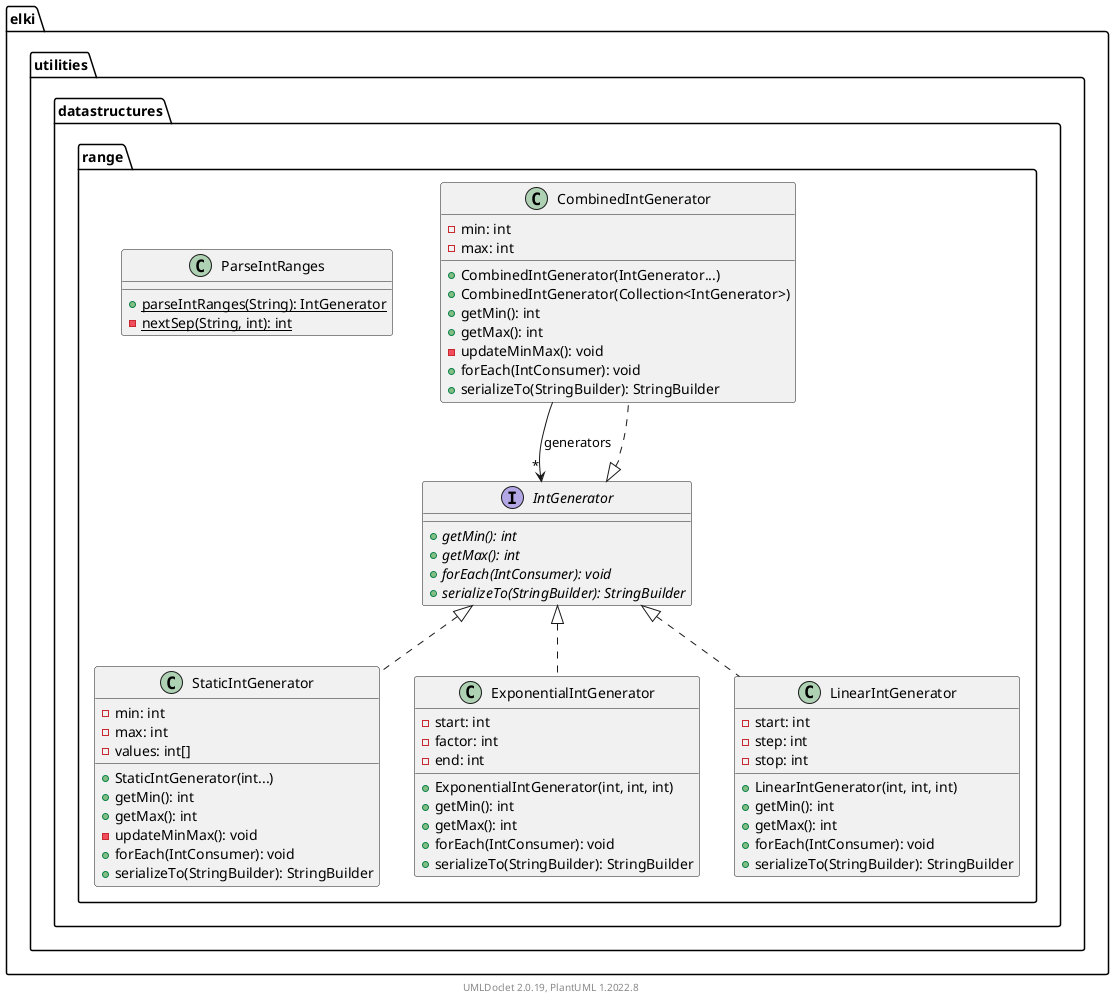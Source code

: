 @startuml
    remove .*\.(Instance|Par|Parameterizer|Factory)$
    namespace elki.utilities.datastructures.range {

        class CombinedIntGenerator [[CombinedIntGenerator.html]] {
            -min: int
            -max: int
            +CombinedIntGenerator(IntGenerator...)
            +CombinedIntGenerator(Collection<IntGenerator>)
            +getMin(): int
            +getMax(): int
            -updateMinMax(): void
            +forEach(IntConsumer): void
            +serializeTo(StringBuilder): StringBuilder
        }

        class StaticIntGenerator [[StaticIntGenerator.html]] {
            -min: int
            -max: int
            -values: int[]
            +StaticIntGenerator(int...)
            +getMin(): int
            +getMax(): int
            -updateMinMax(): void
            +forEach(IntConsumer): void
            +serializeTo(StringBuilder): StringBuilder
        }

        class ExponentialIntGenerator [[ExponentialIntGenerator.html]] {
            -start: int
            -factor: int
            -end: int
            +ExponentialIntGenerator(int, int, int)
            +getMin(): int
            +getMax(): int
            +forEach(IntConsumer): void
            +serializeTo(StringBuilder): StringBuilder
        }

        class LinearIntGenerator [[LinearIntGenerator.html]] {
            -start: int
            -step: int
            -stop: int
            +LinearIntGenerator(int, int, int)
            +getMin(): int
            +getMax(): int
            +forEach(IntConsumer): void
            +serializeTo(StringBuilder): StringBuilder
        }

        interface IntGenerator [[IntGenerator.html]] {
            {abstract} +getMin(): int
            {abstract} +getMax(): int
            {abstract} +forEach(IntConsumer): void
            {abstract} +serializeTo(StringBuilder): StringBuilder
        }

        class ParseIntRanges [[ParseIntRanges.html]] {
            {static} +parseIntRanges(String): IntGenerator
            {static} -nextSep(String, int): int
        }

        IntGenerator <|.. CombinedIntGenerator
        CombinedIntGenerator --> "*" IntGenerator: generators
        IntGenerator <|.. StaticIntGenerator
        IntGenerator <|.. ExponentialIntGenerator
        IntGenerator <|.. LinearIntGenerator
    }

    center footer UMLDoclet 2.0.19, PlantUML 1.2022.8
@enduml
